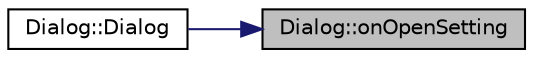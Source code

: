 digraph "Dialog::onOpenSetting"
{
 // LATEX_PDF_SIZE
  edge [fontname="Helvetica",fontsize="10",labelfontname="Helvetica",labelfontsize="10"];
  node [fontname="Helvetica",fontsize="10",shape=record];
  rankdir="RL";
  Node1 [label="Dialog::onOpenSetting",height=0.2,width=0.4,color="black", fillcolor="grey75", style="filled", fontcolor="black",tooltip="onOpenSetting"];
  Node1 -> Node2 [dir="back",color="midnightblue",fontsize="10",style="solid",fontname="Helvetica"];
  Node2 [label="Dialog::Dialog",height=0.2,width=0.4,color="black", fillcolor="white", style="filled",URL="$class_dialog.html#ab30ac48588a82983f653f58d50a52ddc",tooltip="Dialog constructor."];
}
